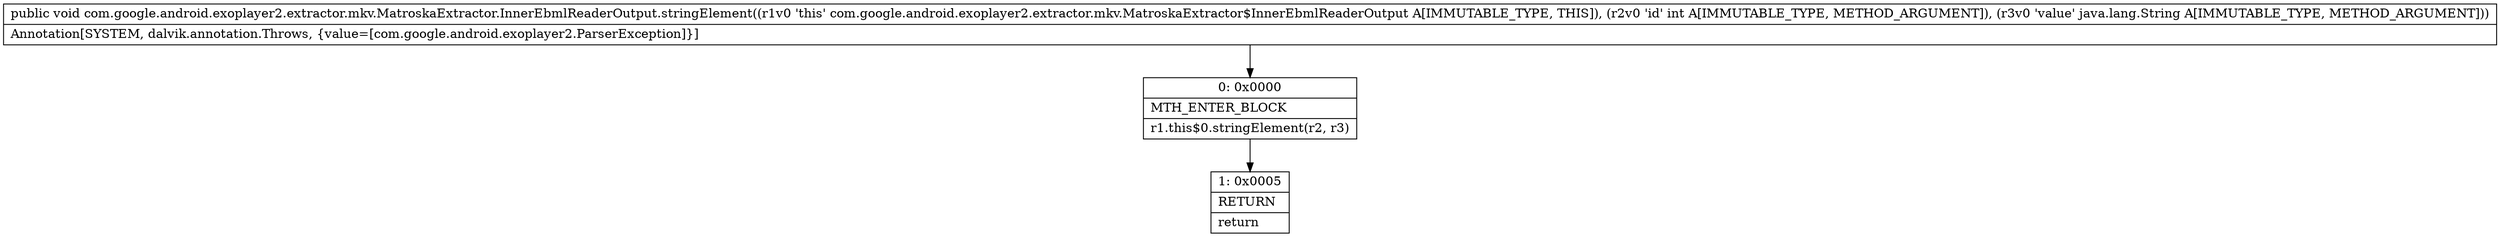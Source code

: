 digraph "CFG forcom.google.android.exoplayer2.extractor.mkv.MatroskaExtractor.InnerEbmlReaderOutput.stringElement(ILjava\/lang\/String;)V" {
Node_0 [shape=record,label="{0\:\ 0x0000|MTH_ENTER_BLOCK\l|r1.this$0.stringElement(r2, r3)\l}"];
Node_1 [shape=record,label="{1\:\ 0x0005|RETURN\l|return\l}"];
MethodNode[shape=record,label="{public void com.google.android.exoplayer2.extractor.mkv.MatroskaExtractor.InnerEbmlReaderOutput.stringElement((r1v0 'this' com.google.android.exoplayer2.extractor.mkv.MatroskaExtractor$InnerEbmlReaderOutput A[IMMUTABLE_TYPE, THIS]), (r2v0 'id' int A[IMMUTABLE_TYPE, METHOD_ARGUMENT]), (r3v0 'value' java.lang.String A[IMMUTABLE_TYPE, METHOD_ARGUMENT]))  | Annotation[SYSTEM, dalvik.annotation.Throws, \{value=[com.google.android.exoplayer2.ParserException]\}]\l}"];
MethodNode -> Node_0;
Node_0 -> Node_1;
}

